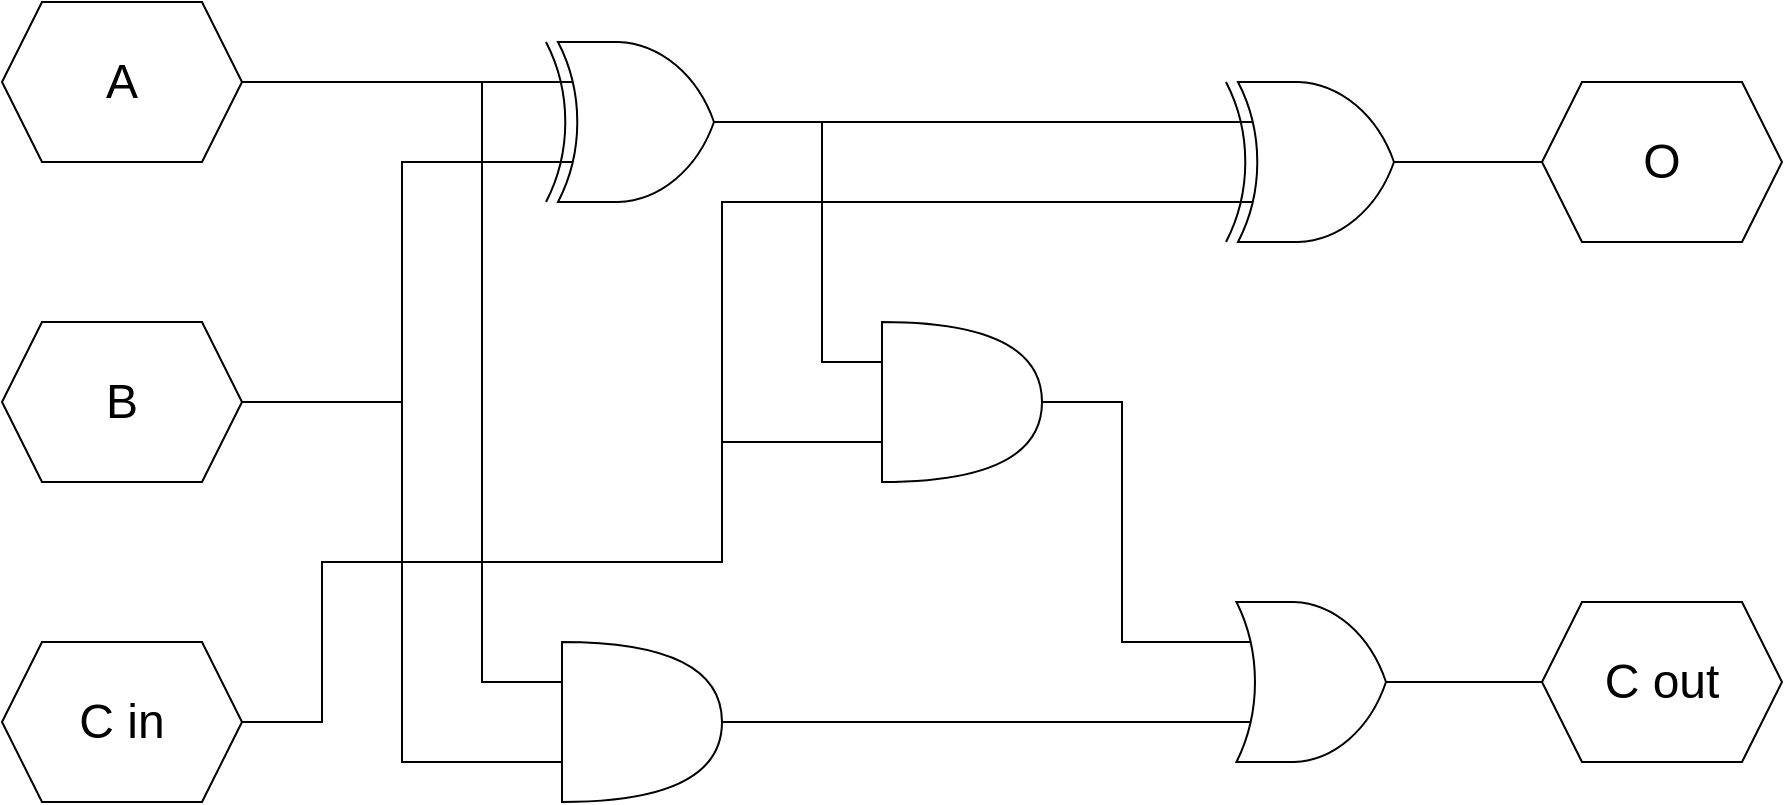 <mxfile version="15.4.0" type="device" pages="2"><diagram id="F7J5WXb0qO5TPUFrgKep" name="Addition_Base"><mxGraphModel dx="1086" dy="806" grid="1" gridSize="10" guides="1" tooltips="1" connect="1" arrows="1" fold="1" page="1" pageScale="1" pageWidth="827" pageHeight="1169" math="0" shadow="0"><root><mxCell id="0"/><mxCell id="1" parent="0"/><mxCell id="V1LtpnU1gSzA6me7_x36-10" style="edgeStyle=orthogonalEdgeStyle;rounded=0;orthogonalLoop=1;jettySize=auto;html=1;exitX=1;exitY=0.5;exitDx=0;exitDy=0;exitPerimeter=0;entryX=0;entryY=0.25;entryDx=0;entryDy=0;entryPerimeter=0;fontSize=24;endArrow=none;endFill=0;" edge="1" parent="1" source="zOiy5Im-t7R_9I-2MQGS-2" target="V1LtpnU1gSzA6me7_x36-5"><mxGeometry relative="1" as="geometry"/></mxCell><mxCell id="V1LtpnU1gSzA6me7_x36-13" style="edgeStyle=orthogonalEdgeStyle;rounded=0;orthogonalLoop=1;jettySize=auto;html=1;exitX=1;exitY=0.5;exitDx=0;exitDy=0;exitPerimeter=0;entryX=0;entryY=0.25;entryDx=0;entryDy=0;entryPerimeter=0;fontSize=24;endArrow=none;endFill=0;" edge="1" parent="1" source="zOiy5Im-t7R_9I-2MQGS-2" target="V1LtpnU1gSzA6me7_x36-9"><mxGeometry relative="1" as="geometry"/></mxCell><mxCell id="zOiy5Im-t7R_9I-2MQGS-2" value="" style="verticalLabelPosition=bottom;shadow=0;dashed=0;align=center;html=1;verticalAlign=top;shape=mxgraph.electrical.logic_gates.logic_gate;operation=xor;" vertex="1" parent="1"><mxGeometry x="340" y="300" width="120" height="80" as="geometry"/></mxCell><mxCell id="V1LtpnU1gSzA6me7_x36-15" style="edgeStyle=orthogonalEdgeStyle;rounded=0;orthogonalLoop=1;jettySize=auto;html=1;exitX=1;exitY=0.5;exitDx=0;exitDy=0;exitPerimeter=0;entryX=0;entryY=0.75;entryDx=0;entryDy=0;entryPerimeter=0;fontSize=24;endArrow=none;endFill=0;" edge="1" parent="1" source="zOiy5Im-t7R_9I-2MQGS-3" target="zOiy5Im-t7R_9I-2MQGS-5"><mxGeometry relative="1" as="geometry"/></mxCell><mxCell id="zOiy5Im-t7R_9I-2MQGS-3" value="" style="shape=or;whiteSpace=wrap;html=1;" vertex="1" parent="1"><mxGeometry x="360" y="600" width="80" height="80" as="geometry"/></mxCell><mxCell id="V1LtpnU1gSzA6me7_x36-17" style="edgeStyle=orthogonalEdgeStyle;rounded=0;orthogonalLoop=1;jettySize=auto;html=1;exitX=1;exitY=0.5;exitDx=0;exitDy=0;exitPerimeter=0;entryX=0;entryY=0.5;entryDx=0;entryDy=0;fontSize=24;endArrow=none;endFill=0;" edge="1" parent="1" source="zOiy5Im-t7R_9I-2MQGS-5" target="V1LtpnU1gSzA6me7_x36-3"><mxGeometry relative="1" as="geometry"/></mxCell><mxCell id="zOiy5Im-t7R_9I-2MQGS-5" value="" style="verticalLabelPosition=bottom;shadow=0;dashed=0;align=center;html=1;verticalAlign=top;shape=mxgraph.electrical.logic_gates.logic_gate;operation=or;" vertex="1" parent="1"><mxGeometry x="680" y="580" width="115" height="80" as="geometry"/></mxCell><mxCell id="V1LtpnU1gSzA6me7_x36-4" style="edgeStyle=orthogonalEdgeStyle;rounded=0;orthogonalLoop=1;jettySize=auto;html=1;exitX=1;exitY=0.5;exitDx=0;exitDy=0;entryX=0;entryY=0.25;entryDx=0;entryDy=0;entryPerimeter=0;fontSize=24;endArrow=none;endFill=0;" edge="1" parent="1" source="zOiy5Im-t7R_9I-2MQGS-12" target="zOiy5Im-t7R_9I-2MQGS-2"><mxGeometry relative="1" as="geometry"/></mxCell><mxCell id="V1LtpnU1gSzA6me7_x36-7" style="edgeStyle=orthogonalEdgeStyle;rounded=0;orthogonalLoop=1;jettySize=auto;html=1;exitX=1;exitY=0.5;exitDx=0;exitDy=0;entryX=0;entryY=0.25;entryDx=0;entryDy=0;entryPerimeter=0;fontSize=24;endArrow=none;endFill=0;" edge="1" parent="1" source="zOiy5Im-t7R_9I-2MQGS-12" target="zOiy5Im-t7R_9I-2MQGS-3"><mxGeometry relative="1" as="geometry"><Array as="points"><mxPoint x="320" y="320"/><mxPoint x="320" y="620"/></Array></mxGeometry></mxCell><mxCell id="zOiy5Im-t7R_9I-2MQGS-12" value="A" style="shape=hexagon;perimeter=hexagonPerimeter2;whiteSpace=wrap;html=1;fixedSize=1;fontSize=24;" vertex="1" parent="1"><mxGeometry x="80" y="280" width="120" height="80" as="geometry"/></mxCell><mxCell id="V1LtpnU1gSzA6me7_x36-6" style="edgeStyle=orthogonalEdgeStyle;rounded=0;orthogonalLoop=1;jettySize=auto;html=1;exitX=1;exitY=0.5;exitDx=0;exitDy=0;entryX=0;entryY=0.75;entryDx=0;entryDy=0;entryPerimeter=0;fontSize=24;endArrow=none;endFill=0;" edge="1" parent="1" source="zOiy5Im-t7R_9I-2MQGS-13" target="zOiy5Im-t7R_9I-2MQGS-2"><mxGeometry relative="1" as="geometry"><Array as="points"><mxPoint x="280" y="480"/><mxPoint x="280" y="360"/></Array></mxGeometry></mxCell><mxCell id="V1LtpnU1gSzA6me7_x36-8" style="edgeStyle=orthogonalEdgeStyle;rounded=0;orthogonalLoop=1;jettySize=auto;html=1;exitX=1;exitY=0.5;exitDx=0;exitDy=0;entryX=0;entryY=0.75;entryDx=0;entryDy=0;entryPerimeter=0;fontSize=24;endArrow=none;endFill=0;" edge="1" parent="1" source="zOiy5Im-t7R_9I-2MQGS-13" target="zOiy5Im-t7R_9I-2MQGS-3"><mxGeometry relative="1" as="geometry"/></mxCell><mxCell id="zOiy5Im-t7R_9I-2MQGS-13" value="B" style="shape=hexagon;perimeter=hexagonPerimeter2;whiteSpace=wrap;html=1;fixedSize=1;fontSize=24;" vertex="1" parent="1"><mxGeometry x="80" y="440" width="120" height="80" as="geometry"/></mxCell><mxCell id="V1LtpnU1gSzA6me7_x36-11" style="edgeStyle=orthogonalEdgeStyle;rounded=0;orthogonalLoop=1;jettySize=auto;html=1;exitX=1;exitY=0.5;exitDx=0;exitDy=0;entryX=0;entryY=0.75;entryDx=0;entryDy=0;entryPerimeter=0;fontSize=24;endArrow=none;endFill=0;" edge="1" parent="1" source="zOiy5Im-t7R_9I-2MQGS-14" target="V1LtpnU1gSzA6me7_x36-5"><mxGeometry relative="1" as="geometry"><Array as="points"><mxPoint x="240" y="640"/><mxPoint x="240" y="560"/><mxPoint x="440" y="560"/><mxPoint x="440" y="380"/></Array></mxGeometry></mxCell><mxCell id="V1LtpnU1gSzA6me7_x36-12" style="edgeStyle=orthogonalEdgeStyle;rounded=0;orthogonalLoop=1;jettySize=auto;html=1;exitX=1;exitY=0.5;exitDx=0;exitDy=0;entryX=0;entryY=0.75;entryDx=0;entryDy=0;entryPerimeter=0;fontSize=24;endArrow=none;endFill=0;" edge="1" parent="1" source="zOiy5Im-t7R_9I-2MQGS-14" target="V1LtpnU1gSzA6me7_x36-9"><mxGeometry relative="1" as="geometry"><Array as="points"><mxPoint x="240" y="640"/><mxPoint x="240" y="560"/><mxPoint x="440" y="560"/><mxPoint x="440" y="500"/></Array></mxGeometry></mxCell><mxCell id="zOiy5Im-t7R_9I-2MQGS-14" value="C in" style="shape=hexagon;perimeter=hexagonPerimeter2;whiteSpace=wrap;html=1;fixedSize=1;fontSize=24;" vertex="1" parent="1"><mxGeometry x="80" y="600" width="120" height="80" as="geometry"/></mxCell><mxCell id="V1LtpnU1gSzA6me7_x36-1" value="O" style="shape=hexagon;perimeter=hexagonPerimeter2;whiteSpace=wrap;html=1;fixedSize=1;fontSize=24;" vertex="1" parent="1"><mxGeometry x="850" y="320" width="120" height="80" as="geometry"/></mxCell><mxCell id="V1LtpnU1gSzA6me7_x36-3" value="C out" style="shape=hexagon;perimeter=hexagonPerimeter2;whiteSpace=wrap;html=1;fixedSize=1;fontSize=24;" vertex="1" parent="1"><mxGeometry x="850" y="580" width="120" height="80" as="geometry"/></mxCell><mxCell id="V1LtpnU1gSzA6me7_x36-16" style="edgeStyle=orthogonalEdgeStyle;rounded=0;orthogonalLoop=1;jettySize=auto;html=1;exitX=1;exitY=0.5;exitDx=0;exitDy=0;exitPerimeter=0;entryX=0;entryY=0.5;entryDx=0;entryDy=0;fontSize=24;endArrow=none;endFill=0;" edge="1" parent="1" source="V1LtpnU1gSzA6me7_x36-5" target="V1LtpnU1gSzA6me7_x36-1"><mxGeometry relative="1" as="geometry"/></mxCell><mxCell id="V1LtpnU1gSzA6me7_x36-5" value="" style="verticalLabelPosition=bottom;shadow=0;dashed=0;align=center;html=1;verticalAlign=top;shape=mxgraph.electrical.logic_gates.logic_gate;operation=xor;" vertex="1" parent="1"><mxGeometry x="680" y="320" width="120" height="80" as="geometry"/></mxCell><mxCell id="V1LtpnU1gSzA6me7_x36-14" style="edgeStyle=orthogonalEdgeStyle;rounded=0;orthogonalLoop=1;jettySize=auto;html=1;exitX=1;exitY=0.5;exitDx=0;exitDy=0;exitPerimeter=0;entryX=0;entryY=0.25;entryDx=0;entryDy=0;entryPerimeter=0;fontSize=24;endArrow=none;endFill=0;" edge="1" parent="1" source="V1LtpnU1gSzA6me7_x36-9" target="zOiy5Im-t7R_9I-2MQGS-5"><mxGeometry relative="1" as="geometry"/></mxCell><mxCell id="V1LtpnU1gSzA6me7_x36-9" value="" style="shape=or;whiteSpace=wrap;html=1;" vertex="1" parent="1"><mxGeometry x="520" y="440" width="80" height="80" as="geometry"/></mxCell></root></mxGraphModel></diagram><diagram id="z3PIw-QFGFNqeQiah-ay" name="Addition_X_Wires"><mxGraphModel dx="2172" dy="1612" grid="1" gridSize="10" guides="1" tooltips="1" connect="1" arrows="1" fold="1" page="1" pageScale="1" pageWidth="827" pageHeight="1169" math="0" shadow="0"><root><mxCell id="vw0F05E97NiQNVedOHAq-0"/><mxCell id="vw0F05E97NiQNVedOHAq-1" parent="vw0F05E97NiQNVedOHAq-0"/><mxCell id="LdgJo0QJgcDRYNmoQcJq-0" style="edgeStyle=orthogonalEdgeStyle;rounded=0;orthogonalLoop=1;jettySize=auto;html=1;exitX=1;exitY=0.5;exitDx=0;exitDy=0;exitPerimeter=0;entryX=0;entryY=0.25;entryDx=0;entryDy=0;entryPerimeter=0;fontSize=24;endArrow=none;endFill=0;" edge="1" parent="vw0F05E97NiQNVedOHAq-1" source="LdgJo0QJgcDRYNmoQcJq-2" target="LdgJo0QJgcDRYNmoQcJq-19"><mxGeometry relative="1" as="geometry"/></mxCell><mxCell id="LdgJo0QJgcDRYNmoQcJq-1" style="edgeStyle=orthogonalEdgeStyle;rounded=0;orthogonalLoop=1;jettySize=auto;html=1;exitX=1;exitY=0.5;exitDx=0;exitDy=0;exitPerimeter=0;entryX=0;entryY=0.25;entryDx=0;entryDy=0;entryPerimeter=0;fontSize=24;endArrow=none;endFill=0;" edge="1" parent="vw0F05E97NiQNVedOHAq-1" source="LdgJo0QJgcDRYNmoQcJq-2" target="LdgJo0QJgcDRYNmoQcJq-21"><mxGeometry relative="1" as="geometry"/></mxCell><mxCell id="LdgJo0QJgcDRYNmoQcJq-2" value="" style="verticalLabelPosition=bottom;shadow=0;dashed=0;align=center;html=1;verticalAlign=top;shape=mxgraph.electrical.logic_gates.logic_gate;operation=xor;" vertex="1" parent="vw0F05E97NiQNVedOHAq-1"><mxGeometry x="340" y="300" width="120" height="80" as="geometry"/></mxCell><mxCell id="LdgJo0QJgcDRYNmoQcJq-3" style="edgeStyle=orthogonalEdgeStyle;rounded=0;orthogonalLoop=1;jettySize=auto;html=1;exitX=1;exitY=0.5;exitDx=0;exitDy=0;exitPerimeter=0;entryX=0;entryY=0.75;entryDx=0;entryDy=0;entryPerimeter=0;fontSize=24;endArrow=none;endFill=0;" edge="1" parent="vw0F05E97NiQNVedOHAq-1" source="LdgJo0QJgcDRYNmoQcJq-4" target="LdgJo0QJgcDRYNmoQcJq-6"><mxGeometry relative="1" as="geometry"/></mxCell><mxCell id="LdgJo0QJgcDRYNmoQcJq-4" value="" style="shape=or;whiteSpace=wrap;html=1;" vertex="1" parent="vw0F05E97NiQNVedOHAq-1"><mxGeometry x="360" y="600" width="80" height="80" as="geometry"/></mxCell><mxCell id="LdgJo0QJgcDRYNmoQcJq-5" style="edgeStyle=orthogonalEdgeStyle;rounded=0;orthogonalLoop=1;jettySize=auto;html=1;exitX=1;exitY=0.5;exitDx=0;exitDy=0;exitPerimeter=0;fontSize=24;endArrow=none;endFill=0;entryX=0;entryY=0.75;entryDx=0;entryDy=0;entryPerimeter=0;" edge="1" parent="vw0F05E97NiQNVedOHAq-1" source="LdgJo0QJgcDRYNmoQcJq-6" target="LdgJo0QJgcDRYNmoQcJq-42"><mxGeometry relative="1" as="geometry"><mxPoint x="320" y="1080" as="targetPoint"/><Array as="points"><mxPoint x="815" y="620"/><mxPoint x="815" y="740"/><mxPoint x="140" y="740"/><mxPoint x="140" y="1080"/><mxPoint x="560" y="1080"/><mxPoint x="560" y="1020"/></Array></mxGeometry></mxCell><mxCell id="LdgJo0QJgcDRYNmoQcJq-63" style="edgeStyle=orthogonalEdgeStyle;rounded=0;orthogonalLoop=1;jettySize=auto;html=1;exitX=1;exitY=0.5;exitDx=0;exitDy=0;exitPerimeter=0;entryX=0;entryY=0.75;entryDx=0;entryDy=0;entryPerimeter=0;fontSize=24;endArrow=none;endFill=0;" edge="1" parent="vw0F05E97NiQNVedOHAq-1" source="LdgJo0QJgcDRYNmoQcJq-6" target="LdgJo0QJgcDRYNmoQcJq-40"><mxGeometry relative="1" as="geometry"><Array as="points"><mxPoint x="815" y="620"/><mxPoint x="815" y="740"/><mxPoint x="140" y="740"/><mxPoint x="140" y="1080"/><mxPoint x="560" y="1080"/><mxPoint x="560" y="900"/></Array></mxGeometry></mxCell><mxCell id="LdgJo0QJgcDRYNmoQcJq-6" value="" style="verticalLabelPosition=bottom;shadow=0;dashed=0;align=center;html=1;verticalAlign=top;shape=mxgraph.electrical.logic_gates.logic_gate;operation=or;" vertex="1" parent="vw0F05E97NiQNVedOHAq-1"><mxGeometry x="680" y="580" width="115" height="80" as="geometry"/></mxCell><mxCell id="LdgJo0QJgcDRYNmoQcJq-7" style="edgeStyle=orthogonalEdgeStyle;rounded=0;orthogonalLoop=1;jettySize=auto;html=1;exitX=1;exitY=0.5;exitDx=0;exitDy=0;entryX=0;entryY=0.25;entryDx=0;entryDy=0;entryPerimeter=0;fontSize=24;endArrow=none;endFill=0;" edge="1" parent="vw0F05E97NiQNVedOHAq-1" source="LdgJo0QJgcDRYNmoQcJq-9" target="LdgJo0QJgcDRYNmoQcJq-2"><mxGeometry relative="1" as="geometry"/></mxCell><mxCell id="LdgJo0QJgcDRYNmoQcJq-8" style="edgeStyle=orthogonalEdgeStyle;rounded=0;orthogonalLoop=1;jettySize=auto;html=1;exitX=1;exitY=0.5;exitDx=0;exitDy=0;entryX=0;entryY=0.25;entryDx=0;entryDy=0;entryPerimeter=0;fontSize=24;endArrow=none;endFill=0;" edge="1" parent="vw0F05E97NiQNVedOHAq-1" source="LdgJo0QJgcDRYNmoQcJq-9" target="LdgJo0QJgcDRYNmoQcJq-4"><mxGeometry relative="1" as="geometry"><Array as="points"><mxPoint x="320" y="320"/><mxPoint x="320" y="620"/></Array></mxGeometry></mxCell><mxCell id="LdgJo0QJgcDRYNmoQcJq-9" value="A0" style="shape=hexagon;perimeter=hexagonPerimeter2;whiteSpace=wrap;html=1;fixedSize=1;fontSize=24;" vertex="1" parent="vw0F05E97NiQNVedOHAq-1"><mxGeometry x="80" y="280" width="120" height="80" as="geometry"/></mxCell><mxCell id="LdgJo0QJgcDRYNmoQcJq-10" style="edgeStyle=orthogonalEdgeStyle;rounded=0;orthogonalLoop=1;jettySize=auto;html=1;exitX=1;exitY=0.5;exitDx=0;exitDy=0;entryX=0;entryY=0.75;entryDx=0;entryDy=0;entryPerimeter=0;fontSize=24;endArrow=none;endFill=0;" edge="1" parent="vw0F05E97NiQNVedOHAq-1" source="LdgJo0QJgcDRYNmoQcJq-12" target="LdgJo0QJgcDRYNmoQcJq-2"><mxGeometry relative="1" as="geometry"><Array as="points"><mxPoint x="280" y="480"/><mxPoint x="280" y="360"/></Array></mxGeometry></mxCell><mxCell id="LdgJo0QJgcDRYNmoQcJq-11" style="edgeStyle=orthogonalEdgeStyle;rounded=0;orthogonalLoop=1;jettySize=auto;html=1;exitX=1;exitY=0.5;exitDx=0;exitDy=0;entryX=0;entryY=0.75;entryDx=0;entryDy=0;entryPerimeter=0;fontSize=24;endArrow=none;endFill=0;" edge="1" parent="vw0F05E97NiQNVedOHAq-1" source="LdgJo0QJgcDRYNmoQcJq-12" target="LdgJo0QJgcDRYNmoQcJq-4"><mxGeometry relative="1" as="geometry"/></mxCell><mxCell id="LdgJo0QJgcDRYNmoQcJq-12" value="B0" style="shape=hexagon;perimeter=hexagonPerimeter2;whiteSpace=wrap;html=1;fixedSize=1;fontSize=24;" vertex="1" parent="vw0F05E97NiQNVedOHAq-1"><mxGeometry x="80" y="440" width="120" height="80" as="geometry"/></mxCell><mxCell id="LdgJo0QJgcDRYNmoQcJq-13" style="edgeStyle=orthogonalEdgeStyle;rounded=0;orthogonalLoop=1;jettySize=auto;html=1;exitX=1;exitY=0.5;exitDx=0;exitDy=0;entryX=0;entryY=0.75;entryDx=0;entryDy=0;entryPerimeter=0;fontSize=24;endArrow=none;endFill=0;" edge="1" parent="vw0F05E97NiQNVedOHAq-1" source="LdgJo0QJgcDRYNmoQcJq-15" target="LdgJo0QJgcDRYNmoQcJq-19"><mxGeometry relative="1" as="geometry"><Array as="points"><mxPoint x="240" y="640"/><mxPoint x="240" y="560"/><mxPoint x="440" y="560"/><mxPoint x="440" y="380"/></Array></mxGeometry></mxCell><mxCell id="LdgJo0QJgcDRYNmoQcJq-14" style="edgeStyle=orthogonalEdgeStyle;rounded=0;orthogonalLoop=1;jettySize=auto;html=1;exitX=1;exitY=0.5;exitDx=0;exitDy=0;entryX=0;entryY=0.75;entryDx=0;entryDy=0;entryPerimeter=0;fontSize=24;endArrow=none;endFill=0;" edge="1" parent="vw0F05E97NiQNVedOHAq-1" source="LdgJo0QJgcDRYNmoQcJq-15" target="LdgJo0QJgcDRYNmoQcJq-21"><mxGeometry relative="1" as="geometry"><Array as="points"><mxPoint x="240" y="640"/><mxPoint x="240" y="560"/><mxPoint x="440" y="560"/><mxPoint x="440" y="500"/></Array></mxGeometry></mxCell><mxCell id="LdgJo0QJgcDRYNmoQcJq-15" value="0" style="shape=hexagon;perimeter=hexagonPerimeter2;whiteSpace=wrap;html=1;fixedSize=1;fontSize=24;" vertex="1" parent="vw0F05E97NiQNVedOHAq-1"><mxGeometry x="80" y="600" width="120" height="80" as="geometry"/></mxCell><mxCell id="LdgJo0QJgcDRYNmoQcJq-16" value="O0" style="shape=hexagon;perimeter=hexagonPerimeter2;whiteSpace=wrap;html=1;fixedSize=1;fontSize=24;" vertex="1" parent="vw0F05E97NiQNVedOHAq-1"><mxGeometry x="850" y="320" width="120" height="80" as="geometry"/></mxCell><mxCell id="LdgJo0QJgcDRYNmoQcJq-18" style="edgeStyle=orthogonalEdgeStyle;rounded=0;orthogonalLoop=1;jettySize=auto;html=1;exitX=1;exitY=0.5;exitDx=0;exitDy=0;exitPerimeter=0;entryX=0;entryY=0.5;entryDx=0;entryDy=0;fontSize=24;endArrow=none;endFill=0;" edge="1" parent="vw0F05E97NiQNVedOHAq-1" source="LdgJo0QJgcDRYNmoQcJq-19" target="LdgJo0QJgcDRYNmoQcJq-16"><mxGeometry relative="1" as="geometry"/></mxCell><mxCell id="LdgJo0QJgcDRYNmoQcJq-19" value="" style="verticalLabelPosition=bottom;shadow=0;dashed=0;align=center;html=1;verticalAlign=top;shape=mxgraph.electrical.logic_gates.logic_gate;operation=xor;" vertex="1" parent="vw0F05E97NiQNVedOHAq-1"><mxGeometry x="680" y="320" width="120" height="80" as="geometry"/></mxCell><mxCell id="LdgJo0QJgcDRYNmoQcJq-20" style="edgeStyle=orthogonalEdgeStyle;rounded=0;orthogonalLoop=1;jettySize=auto;html=1;exitX=1;exitY=0.5;exitDx=0;exitDy=0;exitPerimeter=0;entryX=0;entryY=0.25;entryDx=0;entryDy=0;entryPerimeter=0;fontSize=24;endArrow=none;endFill=0;" edge="1" parent="vw0F05E97NiQNVedOHAq-1" source="LdgJo0QJgcDRYNmoQcJq-21" target="LdgJo0QJgcDRYNmoQcJq-6"><mxGeometry relative="1" as="geometry"/></mxCell><mxCell id="LdgJo0QJgcDRYNmoQcJq-21" value="" style="shape=or;whiteSpace=wrap;html=1;" vertex="1" parent="vw0F05E97NiQNVedOHAq-1"><mxGeometry x="520" y="440" width="80" height="80" as="geometry"/></mxCell><mxCell id="LdgJo0QJgcDRYNmoQcJq-22" style="edgeStyle=orthogonalEdgeStyle;rounded=0;orthogonalLoop=1;jettySize=auto;html=1;exitX=1;exitY=0.5;exitDx=0;exitDy=0;exitPerimeter=0;entryX=0;entryY=0.25;entryDx=0;entryDy=0;entryPerimeter=0;fontSize=24;endArrow=none;endFill=0;" edge="1" parent="vw0F05E97NiQNVedOHAq-1" source="LdgJo0QJgcDRYNmoQcJq-24" target="LdgJo0QJgcDRYNmoQcJq-40"><mxGeometry relative="1" as="geometry"/></mxCell><mxCell id="LdgJo0QJgcDRYNmoQcJq-23" style="edgeStyle=orthogonalEdgeStyle;rounded=0;orthogonalLoop=1;jettySize=auto;html=1;exitX=1;exitY=0.5;exitDx=0;exitDy=0;exitPerimeter=0;entryX=0;entryY=0.25;entryDx=0;entryDy=0;entryPerimeter=0;fontSize=24;endArrow=none;endFill=0;" edge="1" parent="vw0F05E97NiQNVedOHAq-1" source="LdgJo0QJgcDRYNmoQcJq-24" target="LdgJo0QJgcDRYNmoQcJq-42"><mxGeometry relative="1" as="geometry"/></mxCell><mxCell id="LdgJo0QJgcDRYNmoQcJq-24" value="" style="verticalLabelPosition=bottom;shadow=0;dashed=0;align=center;html=1;verticalAlign=top;shape=mxgraph.electrical.logic_gates.logic_gate;operation=xor;" vertex="1" parent="vw0F05E97NiQNVedOHAq-1"><mxGeometry x="460" y="820" width="120" height="80" as="geometry"/></mxCell><mxCell id="LdgJo0QJgcDRYNmoQcJq-25" style="edgeStyle=orthogonalEdgeStyle;rounded=0;orthogonalLoop=1;jettySize=auto;html=1;exitX=1;exitY=0.5;exitDx=0;exitDy=0;exitPerimeter=0;entryX=0;entryY=0.75;entryDx=0;entryDy=0;entryPerimeter=0;fontSize=24;endArrow=none;endFill=0;" edge="1" parent="vw0F05E97NiQNVedOHAq-1" source="LdgJo0QJgcDRYNmoQcJq-26" target="LdgJo0QJgcDRYNmoQcJq-28"><mxGeometry relative="1" as="geometry"/></mxCell><mxCell id="LdgJo0QJgcDRYNmoQcJq-26" value="" style="shape=or;whiteSpace=wrap;html=1;" vertex="1" parent="vw0F05E97NiQNVedOHAq-1"><mxGeometry x="480" y="1120" width="80" height="80" as="geometry"/></mxCell><mxCell id="LdgJo0QJgcDRYNmoQcJq-65" style="edgeStyle=orthogonalEdgeStyle;rounded=0;orthogonalLoop=1;jettySize=auto;html=1;exitX=1;exitY=0.5;exitDx=0;exitDy=0;exitPerimeter=0;entryX=0.5;entryY=0;entryDx=0;entryDy=0;fontSize=24;endArrow=none;endFill=0;" edge="1" parent="vw0F05E97NiQNVedOHAq-1" source="LdgJo0QJgcDRYNmoQcJq-28" target="LdgJo0QJgcDRYNmoQcJq-64"><mxGeometry relative="1" as="geometry"><Array as="points"><mxPoint x="935" y="1140"/><mxPoint x="935" y="1240"/><mxPoint x="740" y="1240"/></Array></mxGeometry></mxCell><mxCell id="LdgJo0QJgcDRYNmoQcJq-28" value="" style="verticalLabelPosition=bottom;shadow=0;dashed=0;align=center;html=1;verticalAlign=top;shape=mxgraph.electrical.logic_gates.logic_gate;operation=or;" vertex="1" parent="vw0F05E97NiQNVedOHAq-1"><mxGeometry x="800" y="1100" width="115" height="80" as="geometry"/></mxCell><mxCell id="LdgJo0QJgcDRYNmoQcJq-29" style="edgeStyle=orthogonalEdgeStyle;rounded=0;orthogonalLoop=1;jettySize=auto;html=1;exitX=1;exitY=0.5;exitDx=0;exitDy=0;entryX=0;entryY=0.25;entryDx=0;entryDy=0;entryPerimeter=0;fontSize=24;endArrow=none;endFill=0;" edge="1" parent="vw0F05E97NiQNVedOHAq-1" source="LdgJo0QJgcDRYNmoQcJq-31" target="LdgJo0QJgcDRYNmoQcJq-24"><mxGeometry relative="1" as="geometry"/></mxCell><mxCell id="LdgJo0QJgcDRYNmoQcJq-30" style="edgeStyle=orthogonalEdgeStyle;rounded=0;orthogonalLoop=1;jettySize=auto;html=1;exitX=1;exitY=0.5;exitDx=0;exitDy=0;entryX=0;entryY=0.25;entryDx=0;entryDy=0;entryPerimeter=0;fontSize=24;endArrow=none;endFill=0;" edge="1" parent="vw0F05E97NiQNVedOHAq-1" source="LdgJo0QJgcDRYNmoQcJq-31" target="LdgJo0QJgcDRYNmoQcJq-26"><mxGeometry relative="1" as="geometry"><Array as="points"><mxPoint x="440" y="840"/><mxPoint x="440" y="1140"/></Array></mxGeometry></mxCell><mxCell id="LdgJo0QJgcDRYNmoQcJq-31" value="A1" style="shape=hexagon;perimeter=hexagonPerimeter2;whiteSpace=wrap;html=1;fixedSize=1;fontSize=24;" vertex="1" parent="vw0F05E97NiQNVedOHAq-1"><mxGeometry x="200" y="800" width="120" height="80" as="geometry"/></mxCell><mxCell id="LdgJo0QJgcDRYNmoQcJq-32" style="edgeStyle=orthogonalEdgeStyle;rounded=0;orthogonalLoop=1;jettySize=auto;html=1;exitX=1;exitY=0.5;exitDx=0;exitDy=0;entryX=0;entryY=0.75;entryDx=0;entryDy=0;entryPerimeter=0;fontSize=24;endArrow=none;endFill=0;" edge="1" parent="vw0F05E97NiQNVedOHAq-1" source="LdgJo0QJgcDRYNmoQcJq-34" target="LdgJo0QJgcDRYNmoQcJq-24"><mxGeometry relative="1" as="geometry"><Array as="points"><mxPoint x="400" y="1000"/><mxPoint x="400" y="880"/></Array></mxGeometry></mxCell><mxCell id="LdgJo0QJgcDRYNmoQcJq-33" style="edgeStyle=orthogonalEdgeStyle;rounded=0;orthogonalLoop=1;jettySize=auto;html=1;exitX=1;exitY=0.5;exitDx=0;exitDy=0;entryX=0;entryY=0.75;entryDx=0;entryDy=0;entryPerimeter=0;fontSize=24;endArrow=none;endFill=0;" edge="1" parent="vw0F05E97NiQNVedOHAq-1" source="LdgJo0QJgcDRYNmoQcJq-34" target="LdgJo0QJgcDRYNmoQcJq-26"><mxGeometry relative="1" as="geometry"/></mxCell><mxCell id="LdgJo0QJgcDRYNmoQcJq-34" value="B1" style="shape=hexagon;perimeter=hexagonPerimeter2;whiteSpace=wrap;html=1;fixedSize=1;fontSize=24;" vertex="1" parent="vw0F05E97NiQNVedOHAq-1"><mxGeometry x="200" y="960" width="120" height="80" as="geometry"/></mxCell><mxCell id="LdgJo0QJgcDRYNmoQcJq-38" value="O1" style="shape=hexagon;perimeter=hexagonPerimeter2;whiteSpace=wrap;html=1;fixedSize=1;fontSize=24;" vertex="1" parent="vw0F05E97NiQNVedOHAq-1"><mxGeometry x="970" y="840" width="120" height="80" as="geometry"/></mxCell><mxCell id="LdgJo0QJgcDRYNmoQcJq-39" style="edgeStyle=orthogonalEdgeStyle;rounded=0;orthogonalLoop=1;jettySize=auto;html=1;exitX=1;exitY=0.5;exitDx=0;exitDy=0;exitPerimeter=0;entryX=0;entryY=0.5;entryDx=0;entryDy=0;fontSize=24;endArrow=none;endFill=0;" edge="1" parent="vw0F05E97NiQNVedOHAq-1" source="LdgJo0QJgcDRYNmoQcJq-40" target="LdgJo0QJgcDRYNmoQcJq-38"><mxGeometry relative="1" as="geometry"/></mxCell><mxCell id="LdgJo0QJgcDRYNmoQcJq-40" value="" style="verticalLabelPosition=bottom;shadow=0;dashed=0;align=center;html=1;verticalAlign=top;shape=mxgraph.electrical.logic_gates.logic_gate;operation=xor;" vertex="1" parent="vw0F05E97NiQNVedOHAq-1"><mxGeometry x="800" y="840" width="120" height="80" as="geometry"/></mxCell><mxCell id="LdgJo0QJgcDRYNmoQcJq-41" style="edgeStyle=orthogonalEdgeStyle;rounded=0;orthogonalLoop=1;jettySize=auto;html=1;exitX=1;exitY=0.5;exitDx=0;exitDy=0;exitPerimeter=0;entryX=0;entryY=0.25;entryDx=0;entryDy=0;entryPerimeter=0;fontSize=24;endArrow=none;endFill=0;" edge="1" parent="vw0F05E97NiQNVedOHAq-1" source="LdgJo0QJgcDRYNmoQcJq-42" target="LdgJo0QJgcDRYNmoQcJq-28"><mxGeometry relative="1" as="geometry"/></mxCell><mxCell id="LdgJo0QJgcDRYNmoQcJq-42" value="" style="shape=or;whiteSpace=wrap;html=1;" vertex="1" parent="vw0F05E97NiQNVedOHAq-1"><mxGeometry x="640" y="960" width="80" height="80" as="geometry"/></mxCell><mxCell id="LdgJo0QJgcDRYNmoQcJq-43" style="edgeStyle=orthogonalEdgeStyle;rounded=0;orthogonalLoop=1;jettySize=auto;html=1;exitX=1;exitY=0.5;exitDx=0;exitDy=0;exitPerimeter=0;entryX=0;entryY=0.25;entryDx=0;entryDy=0;entryPerimeter=0;fontSize=24;endArrow=none;endFill=0;" edge="1" parent="vw0F05E97NiQNVedOHAq-1" source="LdgJo0QJgcDRYNmoQcJq-45" target="LdgJo0QJgcDRYNmoQcJq-60"><mxGeometry relative="1" as="geometry"/></mxCell><mxCell id="LdgJo0QJgcDRYNmoQcJq-44" style="edgeStyle=orthogonalEdgeStyle;rounded=0;orthogonalLoop=1;jettySize=auto;html=1;exitX=1;exitY=0.5;exitDx=0;exitDy=0;exitPerimeter=0;entryX=0;entryY=0.25;entryDx=0;entryDy=0;entryPerimeter=0;fontSize=24;endArrow=none;endFill=0;" edge="1" parent="vw0F05E97NiQNVedOHAq-1" source="LdgJo0QJgcDRYNmoQcJq-45" target="LdgJo0QJgcDRYNmoQcJq-62"><mxGeometry relative="1" as="geometry"/></mxCell><mxCell id="LdgJo0QJgcDRYNmoQcJq-45" value="" style="verticalLabelPosition=bottom;shadow=0;dashed=0;align=center;html=1;verticalAlign=top;shape=mxgraph.electrical.logic_gates.logic_gate;operation=xor;" vertex="1" parent="vw0F05E97NiQNVedOHAq-1"><mxGeometry x="580" y="1460" width="120" height="80" as="geometry"/></mxCell><mxCell id="LdgJo0QJgcDRYNmoQcJq-46" style="edgeStyle=orthogonalEdgeStyle;rounded=0;orthogonalLoop=1;jettySize=auto;html=1;exitX=1;exitY=0.5;exitDx=0;exitDy=0;exitPerimeter=0;entryX=0;entryY=0.75;entryDx=0;entryDy=0;entryPerimeter=0;fontSize=24;endArrow=none;endFill=0;" edge="1" parent="vw0F05E97NiQNVedOHAq-1" source="LdgJo0QJgcDRYNmoQcJq-47" target="LdgJo0QJgcDRYNmoQcJq-49"><mxGeometry relative="1" as="geometry"/></mxCell><mxCell id="LdgJo0QJgcDRYNmoQcJq-47" value="" style="shape=or;whiteSpace=wrap;html=1;" vertex="1" parent="vw0F05E97NiQNVedOHAq-1"><mxGeometry x="600" y="1760" width="80" height="80" as="geometry"/></mxCell><mxCell id="LdgJo0QJgcDRYNmoQcJq-48" style="edgeStyle=orthogonalEdgeStyle;rounded=0;orthogonalLoop=1;jettySize=auto;html=1;exitX=1;exitY=0.5;exitDx=0;exitDy=0;exitPerimeter=0;entryX=0;entryY=0.75;entryDx=0;entryDy=0;fontSize=24;endArrow=none;endFill=0;entryPerimeter=0;" edge="1" parent="vw0F05E97NiQNVedOHAq-1" source="LdgJo0QJgcDRYNmoQcJq-49" target="LdgJo0QJgcDRYNmoQcJq-84"><mxGeometry relative="1" as="geometry"><mxPoint x="1090" y="1780" as="targetPoint"/><Array as="points"><mxPoint x="1055" y="1780"/><mxPoint x="1055" y="1880"/><mxPoint x="380" y="1880"/><mxPoint x="380" y="2200"/><mxPoint x="880" y="2200"/><mxPoint x="880" y="2020"/></Array></mxGeometry></mxCell><mxCell id="LdgJo0QJgcDRYNmoQcJq-49" value="" style="verticalLabelPosition=bottom;shadow=0;dashed=0;align=center;html=1;verticalAlign=top;shape=mxgraph.electrical.logic_gates.logic_gate;operation=or;" vertex="1" parent="vw0F05E97NiQNVedOHAq-1"><mxGeometry x="920" y="1740" width="115" height="80" as="geometry"/></mxCell><mxCell id="LdgJo0QJgcDRYNmoQcJq-50" style="edgeStyle=orthogonalEdgeStyle;rounded=0;orthogonalLoop=1;jettySize=auto;html=1;exitX=1;exitY=0.5;exitDx=0;exitDy=0;entryX=0;entryY=0.25;entryDx=0;entryDy=0;entryPerimeter=0;fontSize=24;endArrow=none;endFill=0;" edge="1" parent="vw0F05E97NiQNVedOHAq-1" source="LdgJo0QJgcDRYNmoQcJq-52" target="LdgJo0QJgcDRYNmoQcJq-45"><mxGeometry relative="1" as="geometry"/></mxCell><mxCell id="LdgJo0QJgcDRYNmoQcJq-51" style="edgeStyle=orthogonalEdgeStyle;rounded=0;orthogonalLoop=1;jettySize=auto;html=1;exitX=1;exitY=0.5;exitDx=0;exitDy=0;entryX=0;entryY=0.25;entryDx=0;entryDy=0;entryPerimeter=0;fontSize=24;endArrow=none;endFill=0;" edge="1" parent="vw0F05E97NiQNVedOHAq-1" source="LdgJo0QJgcDRYNmoQcJq-52" target="LdgJo0QJgcDRYNmoQcJq-47"><mxGeometry relative="1" as="geometry"><Array as="points"><mxPoint x="560" y="1480"/><mxPoint x="560" y="1780"/></Array></mxGeometry></mxCell><mxCell id="LdgJo0QJgcDRYNmoQcJq-52" value="A(x-1)" style="shape=hexagon;perimeter=hexagonPerimeter2;whiteSpace=wrap;html=1;fixedSize=1;fontSize=24;" vertex="1" parent="vw0F05E97NiQNVedOHAq-1"><mxGeometry x="320" y="1440" width="120" height="80" as="geometry"/></mxCell><mxCell id="LdgJo0QJgcDRYNmoQcJq-53" style="edgeStyle=orthogonalEdgeStyle;rounded=0;orthogonalLoop=1;jettySize=auto;html=1;exitX=1;exitY=0.5;exitDx=0;exitDy=0;entryX=0;entryY=0.75;entryDx=0;entryDy=0;entryPerimeter=0;fontSize=24;endArrow=none;endFill=0;" edge="1" parent="vw0F05E97NiQNVedOHAq-1" source="LdgJo0QJgcDRYNmoQcJq-55" target="LdgJo0QJgcDRYNmoQcJq-45"><mxGeometry relative="1" as="geometry"><Array as="points"><mxPoint x="520" y="1640"/><mxPoint x="520" y="1520"/></Array></mxGeometry></mxCell><mxCell id="LdgJo0QJgcDRYNmoQcJq-54" style="edgeStyle=orthogonalEdgeStyle;rounded=0;orthogonalLoop=1;jettySize=auto;html=1;exitX=1;exitY=0.5;exitDx=0;exitDy=0;entryX=0;entryY=0.75;entryDx=0;entryDy=0;entryPerimeter=0;fontSize=24;endArrow=none;endFill=0;" edge="1" parent="vw0F05E97NiQNVedOHAq-1" source="LdgJo0QJgcDRYNmoQcJq-55" target="LdgJo0QJgcDRYNmoQcJq-47"><mxGeometry relative="1" as="geometry"/></mxCell><mxCell id="LdgJo0QJgcDRYNmoQcJq-55" value="B(x-1)" style="shape=hexagon;perimeter=hexagonPerimeter2;whiteSpace=wrap;html=1;fixedSize=1;fontSize=24;" vertex="1" parent="vw0F05E97NiQNVedOHAq-1"><mxGeometry x="320" y="1600" width="120" height="80" as="geometry"/></mxCell><mxCell id="LdgJo0QJgcDRYNmoQcJq-58" value="O(x-1)" style="shape=hexagon;perimeter=hexagonPerimeter2;whiteSpace=wrap;html=1;fixedSize=1;fontSize=24;" vertex="1" parent="vw0F05E97NiQNVedOHAq-1"><mxGeometry x="1090" y="1480" width="120" height="80" as="geometry"/></mxCell><mxCell id="LdgJo0QJgcDRYNmoQcJq-59" style="edgeStyle=orthogonalEdgeStyle;rounded=0;orthogonalLoop=1;jettySize=auto;html=1;exitX=1;exitY=0.5;exitDx=0;exitDy=0;exitPerimeter=0;entryX=0;entryY=0.5;entryDx=0;entryDy=0;fontSize=24;endArrow=none;endFill=0;" edge="1" parent="vw0F05E97NiQNVedOHAq-1" source="LdgJo0QJgcDRYNmoQcJq-60" target="LdgJo0QJgcDRYNmoQcJq-58"><mxGeometry relative="1" as="geometry"/></mxCell><mxCell id="LdgJo0QJgcDRYNmoQcJq-60" value="" style="verticalLabelPosition=bottom;shadow=0;dashed=0;align=center;html=1;verticalAlign=top;shape=mxgraph.electrical.logic_gates.logic_gate;operation=xor;" vertex="1" parent="vw0F05E97NiQNVedOHAq-1"><mxGeometry x="920" y="1480" width="120" height="80" as="geometry"/></mxCell><mxCell id="LdgJo0QJgcDRYNmoQcJq-61" style="edgeStyle=orthogonalEdgeStyle;rounded=0;orthogonalLoop=1;jettySize=auto;html=1;exitX=1;exitY=0.5;exitDx=0;exitDy=0;exitPerimeter=0;entryX=0;entryY=0.25;entryDx=0;entryDy=0;entryPerimeter=0;fontSize=24;endArrow=none;endFill=0;" edge="1" parent="vw0F05E97NiQNVedOHAq-1" source="LdgJo0QJgcDRYNmoQcJq-62" target="LdgJo0QJgcDRYNmoQcJq-49"><mxGeometry relative="1" as="geometry"/></mxCell><mxCell id="LdgJo0QJgcDRYNmoQcJq-62" value="" style="shape=or;whiteSpace=wrap;html=1;" vertex="1" parent="vw0F05E97NiQNVedOHAq-1"><mxGeometry x="760" y="1600" width="80" height="80" as="geometry"/></mxCell><mxCell id="LdgJo0QJgcDRYNmoQcJq-67" style="edgeStyle=orthogonalEdgeStyle;rounded=0;orthogonalLoop=1;jettySize=auto;html=1;exitX=0.5;exitY=1;exitDx=0;exitDy=0;entryX=0;entryY=0.75;entryDx=0;entryDy=0;entryPerimeter=0;fontSize=24;endArrow=none;endFill=0;" edge="1" parent="vw0F05E97NiQNVedOHAq-1" source="LdgJo0QJgcDRYNmoQcJq-64" target="LdgJo0QJgcDRYNmoQcJq-62"><mxGeometry relative="1" as="geometry"><Array as="points"><mxPoint x="740" y="1400"/><mxPoint x="260" y="1400"/><mxPoint x="260" y="1720"/><mxPoint x="680" y="1720"/><mxPoint x="680" y="1660"/></Array></mxGeometry></mxCell><mxCell id="LdgJo0QJgcDRYNmoQcJq-68" style="edgeStyle=orthogonalEdgeStyle;rounded=0;orthogonalLoop=1;jettySize=auto;html=1;exitX=0.5;exitY=1;exitDx=0;exitDy=0;entryX=0;entryY=0.75;entryDx=0;entryDy=0;entryPerimeter=0;fontSize=24;endArrow=none;endFill=0;" edge="1" parent="vw0F05E97NiQNVedOHAq-1" source="LdgJo0QJgcDRYNmoQcJq-64" target="LdgJo0QJgcDRYNmoQcJq-60"><mxGeometry relative="1" as="geometry"><Array as="points"><mxPoint x="740" y="1400"/><mxPoint x="260" y="1400"/><mxPoint x="260" y="1720"/><mxPoint x="680" y="1720"/><mxPoint x="680" y="1540"/></Array></mxGeometry></mxCell><mxCell id="LdgJo0QJgcDRYNmoQcJq-64" value="(...)" style="rounded=1;whiteSpace=wrap;html=1;fontSize=24;" vertex="1" parent="vw0F05E97NiQNVedOHAq-1"><mxGeometry x="680" y="1280" width="120" height="80" as="geometry"/></mxCell><mxCell id="LdgJo0QJgcDRYNmoQcJq-69" style="edgeStyle=orthogonalEdgeStyle;rounded=0;orthogonalLoop=1;jettySize=auto;html=1;exitX=1;exitY=0.5;exitDx=0;exitDy=0;exitPerimeter=0;entryX=0;entryY=0.25;entryDx=0;entryDy=0;entryPerimeter=0;fontSize=24;endArrow=none;endFill=0;" edge="1" parent="vw0F05E97NiQNVedOHAq-1" source="LdgJo0QJgcDRYNmoQcJq-71" target="LdgJo0QJgcDRYNmoQcJq-84"><mxGeometry relative="1" as="geometry"/></mxCell><mxCell id="LdgJo0QJgcDRYNmoQcJq-71" value="" style="verticalLabelPosition=bottom;shadow=0;dashed=0;align=center;html=1;verticalAlign=top;shape=mxgraph.electrical.logic_gates.logic_gate;operation=xor;" vertex="1" parent="vw0F05E97NiQNVedOHAq-1"><mxGeometry x="700" y="1940" width="120" height="80" as="geometry"/></mxCell><mxCell id="LdgJo0QJgcDRYNmoQcJq-76" style="edgeStyle=orthogonalEdgeStyle;rounded=0;orthogonalLoop=1;jettySize=auto;html=1;exitX=1;exitY=0.5;exitDx=0;exitDy=0;entryX=0;entryY=0.25;entryDx=0;entryDy=0;entryPerimeter=0;fontSize=24;endArrow=none;endFill=0;" edge="1" parent="vw0F05E97NiQNVedOHAq-1" source="LdgJo0QJgcDRYNmoQcJq-78" target="LdgJo0QJgcDRYNmoQcJq-71"><mxGeometry relative="1" as="geometry"/></mxCell><mxCell id="LdgJo0QJgcDRYNmoQcJq-78" value="A(x)" style="shape=hexagon;perimeter=hexagonPerimeter2;whiteSpace=wrap;html=1;fixedSize=1;fontSize=24;" vertex="1" parent="vw0F05E97NiQNVedOHAq-1"><mxGeometry x="440" y="1920" width="120" height="80" as="geometry"/></mxCell><mxCell id="LdgJo0QJgcDRYNmoQcJq-79" style="edgeStyle=orthogonalEdgeStyle;rounded=0;orthogonalLoop=1;jettySize=auto;html=1;exitX=1;exitY=0.5;exitDx=0;exitDy=0;entryX=0;entryY=0.75;entryDx=0;entryDy=0;entryPerimeter=0;fontSize=24;endArrow=none;endFill=0;" edge="1" parent="vw0F05E97NiQNVedOHAq-1" source="LdgJo0QJgcDRYNmoQcJq-81" target="LdgJo0QJgcDRYNmoQcJq-71"><mxGeometry relative="1" as="geometry"><Array as="points"><mxPoint x="640" y="2120"/><mxPoint x="640" y="2000"/></Array></mxGeometry></mxCell><mxCell id="LdgJo0QJgcDRYNmoQcJq-81" value="B(x)" style="shape=hexagon;perimeter=hexagonPerimeter2;whiteSpace=wrap;html=1;fixedSize=1;fontSize=24;" vertex="1" parent="vw0F05E97NiQNVedOHAq-1"><mxGeometry x="440" y="2080" width="120" height="80" as="geometry"/></mxCell><mxCell id="LdgJo0QJgcDRYNmoQcJq-82" value="O(x)" style="shape=hexagon;perimeter=hexagonPerimeter2;whiteSpace=wrap;html=1;fixedSize=1;fontSize=24;" vertex="1" parent="vw0F05E97NiQNVedOHAq-1"><mxGeometry x="1210" y="1960" width="120" height="80" as="geometry"/></mxCell><mxCell id="LdgJo0QJgcDRYNmoQcJq-83" style="edgeStyle=orthogonalEdgeStyle;rounded=0;orthogonalLoop=1;jettySize=auto;html=1;exitX=1;exitY=0.5;exitDx=0;exitDy=0;exitPerimeter=0;entryX=0;entryY=0.5;entryDx=0;entryDy=0;fontSize=24;endArrow=none;endFill=0;" edge="1" parent="vw0F05E97NiQNVedOHAq-1" source="LdgJo0QJgcDRYNmoQcJq-84" target="LdgJo0QJgcDRYNmoQcJq-82"><mxGeometry relative="1" as="geometry"/></mxCell><mxCell id="LdgJo0QJgcDRYNmoQcJq-84" value="" style="verticalLabelPosition=bottom;shadow=0;dashed=0;align=center;html=1;verticalAlign=top;shape=mxgraph.electrical.logic_gates.logic_gate;operation=xor;" vertex="1" parent="vw0F05E97NiQNVedOHAq-1"><mxGeometry x="1040" y="1960" width="120" height="80" as="geometry"/></mxCell><mxCell id="LdgJo0QJgcDRYNmoQcJq-88" value="Notes:" style="shape=process;whiteSpace=wrap;html=1;backgroundOutline=1;fontSize=24;" vertex="1" parent="vw0F05E97NiQNVedOHAq-1"><mxGeometry x="80" y="10" width="120" height="60" as="geometry"/></mxCell><mxCell id="LdgJo0QJgcDRYNmoQcJq-90" value="1. Least significant bit has the carry in as 0" style="rounded=1;whiteSpace=wrap;html=1;fontSize=24;" vertex="1" parent="vw0F05E97NiQNVedOHAq-1"><mxGeometry x="210" y="10" width="270" height="60" as="geometry"/></mxCell><mxCell id="LdgJo0QJgcDRYNmoQcJq-91" value="2. Most significant bit does not need information for the carry out (all operations for it removed)" style="rounded=1;whiteSpace=wrap;html=1;fontSize=24;" vertex="1" parent="vw0F05E97NiQNVedOHAq-1"><mxGeometry x="210" y="80" width="270" height="140" as="geometry"/></mxCell></root></mxGraphModel></diagram></mxfile>